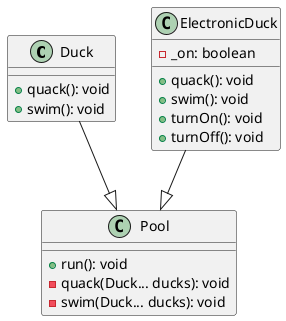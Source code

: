 @startuml exercice

class Duck {
    +quack(): void
    +swim(): void
}

class ElectronicDuck {
    -_on: boolean
    +quack(): void
    +swim(): void
    +turnOn(): void
    +turnOff(): void
}

class Pool {
    +run(): void
    -quack(Duck... ducks): void
    -swim(Duck... ducks): void
}

Duck --|> Pool
ElectronicDuck --|> Pool

@enduml
